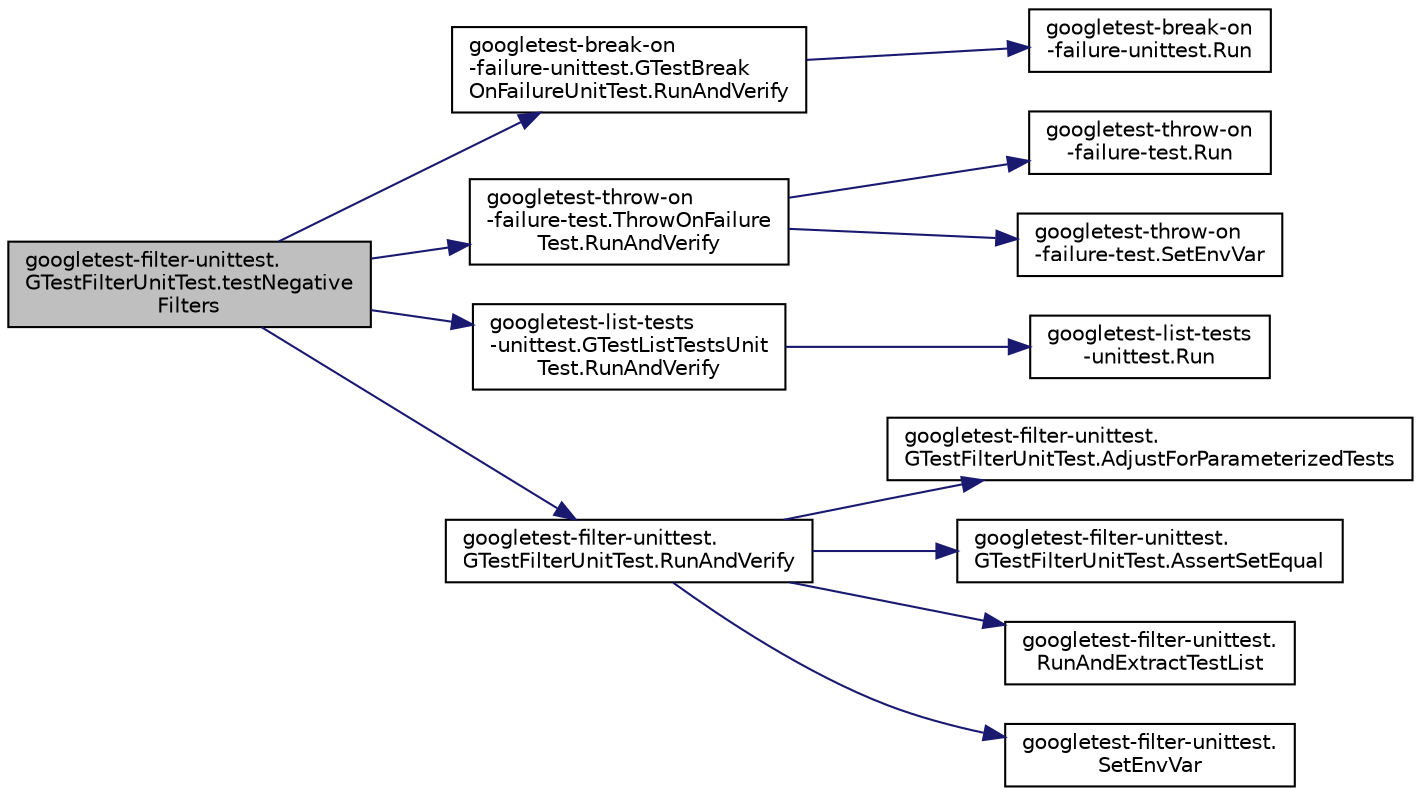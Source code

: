 digraph "googletest-filter-unittest.GTestFilterUnitTest.testNegativeFilters"
{
 // LATEX_PDF_SIZE
  bgcolor="transparent";
  edge [fontname="Helvetica",fontsize="10",labelfontname="Helvetica",labelfontsize="10"];
  node [fontname="Helvetica",fontsize="10",shape=record];
  rankdir="LR";
  Node1 [label="googletest-filter-unittest.\lGTestFilterUnitTest.testNegative\lFilters",height=0.2,width=0.4,color="black", fillcolor="grey75", style="filled", fontcolor="black",tooltip=" "];
  Node1 -> Node2 [color="midnightblue",fontsize="10",style="solid",fontname="Helvetica"];
  Node2 [label="googletest-break-on\l-failure-unittest.GTestBreak\lOnFailureUnitTest.RunAndVerify",height=0.2,width=0.4,color="black",URL="$classgoogletest-break-on-failure-unittest_1_1GTestBreakOnFailureUnitTest.html#a04676ed51e337fa6be3f99a73a87040d",tooltip=" "];
  Node2 -> Node3 [color="midnightblue",fontsize="10",style="solid",fontname="Helvetica"];
  Node3 [label="googletest-break-on\l-failure-unittest.Run",height=0.2,width=0.4,color="black",URL="$namespacegoogletest-break-on-failure-unittest.html#a1af5bbcd251e90355ddcd17d0e0e6147",tooltip=" "];
  Node1 -> Node4 [color="midnightblue",fontsize="10",style="solid",fontname="Helvetica"];
  Node4 [label="googletest-throw-on\l-failure-test.ThrowOnFailure\lTest.RunAndVerify",height=0.2,width=0.4,color="black",URL="$classgoogletest-throw-on-failure-test_1_1ThrowOnFailureTest.html#ac9966623ba3bbd94be99aef689db43f3",tooltip=" "];
  Node4 -> Node5 [color="midnightblue",fontsize="10",style="solid",fontname="Helvetica"];
  Node5 [label="googletest-throw-on\l-failure-test.Run",height=0.2,width=0.4,color="black",URL="$namespacegoogletest-throw-on-failure-test.html#a937ab7ba6dcd93d71b1997f2bbfe3804",tooltip=" "];
  Node4 -> Node6 [color="midnightblue",fontsize="10",style="solid",fontname="Helvetica"];
  Node6 [label="googletest-throw-on\l-failure-test.SetEnvVar",height=0.2,width=0.4,color="black",URL="$namespacegoogletest-throw-on-failure-test.html#a2e2bb374a68e4ae1db7c359b8005cbcc",tooltip=" "];
  Node1 -> Node7 [color="midnightblue",fontsize="10",style="solid",fontname="Helvetica"];
  Node7 [label="googletest-list-tests\l-unittest.GTestListTestsUnit\lTest.RunAndVerify",height=0.2,width=0.4,color="black",URL="$classgoogletest-list-tests-unittest_1_1GTestListTestsUnitTest.html#a6630e10404717e8edd3df1439fb0d81c",tooltip=" "];
  Node7 -> Node8 [color="midnightblue",fontsize="10",style="solid",fontname="Helvetica"];
  Node8 [label="googletest-list-tests\l-unittest.Run",height=0.2,width=0.4,color="black",URL="$namespacegoogletest-list-tests-unittest.html#a9e03b1bb25b16376b25e53a1927be5da",tooltip=" "];
  Node1 -> Node9 [color="midnightblue",fontsize="10",style="solid",fontname="Helvetica"];
  Node9 [label="googletest-filter-unittest.\lGTestFilterUnitTest.RunAndVerify",height=0.2,width=0.4,color="black",URL="$classgoogletest-filter-unittest_1_1GTestFilterUnitTest.html#af70e720e3178314cb7ffb4268594ef2b",tooltip=" "];
  Node9 -> Node10 [color="midnightblue",fontsize="10",style="solid",fontname="Helvetica"];
  Node10 [label="googletest-filter-unittest.\lGTestFilterUnitTest.AdjustForParameterizedTests",height=0.2,width=0.4,color="black",URL="$classgoogletest-filter-unittest_1_1GTestFilterUnitTest.html#a34dfc0ab056c19a6644fab9880a49c42",tooltip=" "];
  Node9 -> Node11 [color="midnightblue",fontsize="10",style="solid",fontname="Helvetica"];
  Node11 [label="googletest-filter-unittest.\lGTestFilterUnitTest.AssertSetEqual",height=0.2,width=0.4,color="black",URL="$classgoogletest-filter-unittest_1_1GTestFilterUnitTest.html#ace0dfd41efa0dc5c019c1e96e6ce8137",tooltip=" "];
  Node9 -> Node12 [color="midnightblue",fontsize="10",style="solid",fontname="Helvetica"];
  Node12 [label="googletest-filter-unittest.\lRunAndExtractTestList",height=0.2,width=0.4,color="black",URL="$namespacegoogletest-filter-unittest.html#a400558042f3187a396a3dfe020423dfb",tooltip=" "];
  Node9 -> Node13 [color="midnightblue",fontsize="10",style="solid",fontname="Helvetica"];
  Node13 [label="googletest-filter-unittest.\lSetEnvVar",height=0.2,width=0.4,color="black",URL="$namespacegoogletest-filter-unittest.html#a829bf5a2df452c96f0ad7a1f0d47401e",tooltip=" "];
}

